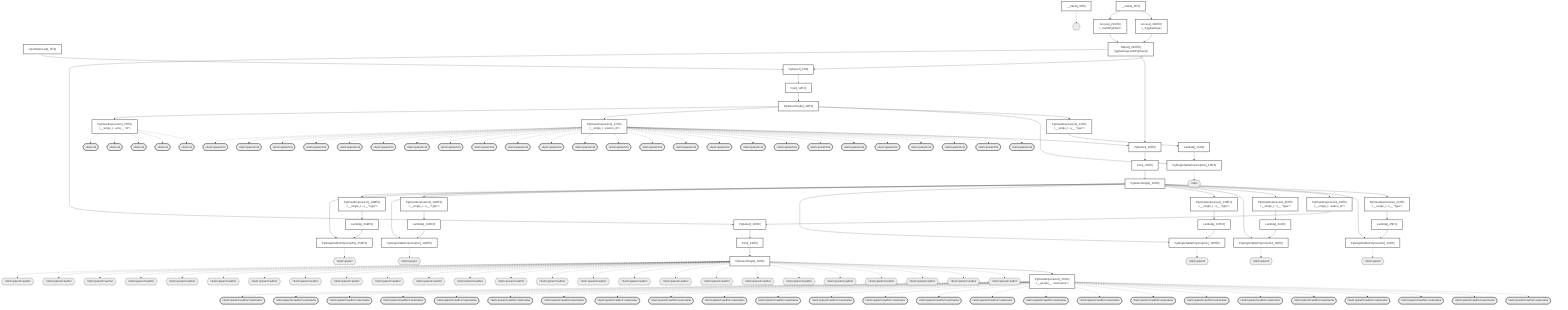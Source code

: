 graph TD
    classDef path fill:#eee,stroke:#000
    classDef plan fill:#fff,stroke-width:3px
    classDef itemplan fill:#fff,stroke-width:6px
    classDef sideeffectplan fill:#f00,stroke-width:6px

    %% subgraph fields
    P1{{"~"}}:::path
    P2{{">item"}}:::path
    P3{{">item>parent"}}:::path
    P4([">item>parent>id"]):::path
    %% P3 -.-> P4
    P5{{">item>parent>author"}}:::path
    P6([">item>parent>author>username"]):::path
    %% P5 -.-> P6
    %% P3 -.-> P5
    P7([">item>parent>id"]):::path
    %% P3 -.-> P7
    P8{{">item>parent>author"}}:::path
    P9([">item>parent>author>username"]):::path
    %% P8 -.-> P9
    %% P3 -.-> P8
    P10([">item>parent>id"]):::path
    %% P3 -.-> P10
    P11{{">item>parent>author"}}:::path
    P12([">item>parent>author>username"]):::path
    %% P11 -.-> P12
    %% P3 -.-> P11
    P13([">item>parent>id"]):::path
    %% P3 -.-> P13
    P14{{">item>parent>author"}}:::path
    P15([">item>parent>author>username"]):::path
    %% P14 -.-> P15
    %% P3 -.-> P14
    P16([">item>parent>id"]):::path
    %% P3 -.-> P16
    P17{{">item>parent>author"}}:::path
    P18([">item>parent>author>username"]):::path
    %% P17 -.-> P18
    %% P3 -.-> P17
    %% P2 -.-> P3
    P19([">item>id"]):::path
    %% P2 -.-> P19
    P20{{">item>parent"}}:::path
    P21([">item>parent>id"]):::path
    %% P20 -.-> P21
    P22{{">item>parent>author"}}:::path
    P23([">item>parent>author>username"]):::path
    %% P22 -.-> P23
    %% P20 -.-> P22
    P24([">item>parent>id"]):::path
    %% P20 -.-> P24
    P25{{">item>parent>author"}}:::path
    P26([">item>parent>author>username"]):::path
    %% P25 -.-> P26
    %% P20 -.-> P25
    P27([">item>parent>id"]):::path
    %% P20 -.-> P27
    P28{{">item>parent>author"}}:::path
    P29([">item>parent>author>username"]):::path
    %% P28 -.-> P29
    %% P20 -.-> P28
    P30([">item>parent>id"]):::path
    %% P20 -.-> P30
    P31{{">item>parent>author"}}:::path
    P32([">item>parent>author>username"]):::path
    %% P31 -.-> P32
    %% P20 -.-> P31
    P33([">item>parent>id"]):::path
    %% P20 -.-> P33
    P34{{">item>parent>author"}}:::path
    P35([">item>parent>author>username"]):::path
    %% P34 -.-> P35
    %% P20 -.-> P34
    %% P2 -.-> P20
    P36([">item>id"]):::path
    %% P2 -.-> P36
    P37{{">item>parent"}}:::path
    P38([">item>parent>id"]):::path
    %% P37 -.-> P38
    P39{{">item>parent>author"}}:::path
    P40([">item>parent>author>username"]):::path
    %% P39 -.-> P40
    %% P37 -.-> P39
    P41([">item>parent>id"]):::path
    %% P37 -.-> P41
    P42{{">item>parent>author"}}:::path
    P43([">item>parent>author>username"]):::path
    %% P42 -.-> P43
    %% P37 -.-> P42
    P44([">item>parent>id"]):::path
    %% P37 -.-> P44
    P45{{">item>parent>author"}}:::path
    P46([">item>parent>author>username"]):::path
    %% P45 -.-> P46
    %% P37 -.-> P45
    P47([">item>parent>id"]):::path
    %% P37 -.-> P47
    P48{{">item>parent>author"}}:::path
    P49([">item>parent>author>username"]):::path
    %% P48 -.-> P49
    %% P37 -.-> P48
    P50([">item>parent>id"]):::path
    %% P37 -.-> P50
    P51{{">item>parent>author"}}:::path
    P52([">item>parent>author>username"]):::path
    %% P51 -.-> P52
    %% P37 -.-> P51
    %% P2 -.-> P37
    P53([">item>id"]):::path
    %% P2 -.-> P53
    P54{{">item>parent"}}:::path
    P55([">item>parent>id"]):::path
    %% P54 -.-> P55
    P56{{">item>parent>author"}}:::path
    P57([">item>parent>author>username"]):::path
    %% P56 -.-> P57
    %% P54 -.-> P56
    P58([">item>parent>id"]):::path
    %% P54 -.-> P58
    P59{{">item>parent>author"}}:::path
    P60([">item>parent>author>username"]):::path
    %% P59 -.-> P60
    %% P54 -.-> P59
    P61([">item>parent>id"]):::path
    %% P54 -.-> P61
    P62{{">item>parent>author"}}:::path
    P63([">item>parent>author>username"]):::path
    %% P62 -.-> P63
    %% P54 -.-> P62
    P64([">item>parent>id"]):::path
    %% P54 -.-> P64
    P65{{">item>parent>author"}}:::path
    P66([">item>parent>author>username"]):::path
    %% P65 -.-> P66
    %% P54 -.-> P65
    P67([">item>parent>id"]):::path
    %% P54 -.-> P67
    P68{{">item>parent>author"}}:::path
    P69([">item>parent>author>username"]):::path
    %% P68 -.-> P69
    %% P54 -.-> P68
    %% P2 -.-> P54
    P70([">item>id"]):::path
    %% P2 -.-> P70
    P71{{">item>parent"}}:::path
    P72([">item>parent>id"]):::path
    %% P71 -.-> P72
    P73{{">item>parent>author"}}:::path
    P74([">item>parent>author>username"]):::path
    %% P73 -.-> P74
    %% P71 -.-> P73
    P75([">item>parent>id"]):::path
    %% P71 -.-> P75
    P76{{">item>parent>author"}}:::path
    P77([">item>parent>author>username"]):::path
    %% P76 -.-> P77
    %% P71 -.-> P76
    P78([">item>parent>id"]):::path
    %% P71 -.-> P78
    P79{{">item>parent>author"}}:::path
    P80([">item>parent>author>username"]):::path
    %% P79 -.-> P80
    %% P71 -.-> P79
    P81([">item>parent>id"]):::path
    %% P71 -.-> P81
    P82{{">item>parent>author"}}:::path
    P83([">item>parent>author>username"]):::path
    %% P82 -.-> P83
    %% P71 -.-> P82
    P84([">item>parent>id"]):::path
    %% P71 -.-> P84
    P85{{">item>parent>author"}}:::path
    P86([">item>parent>author>username"]):::path
    %% P85 -.-> P86
    %% P71 -.-> P85
    %% P2 -.-> P71
    P87([">item>id"]):::path
    %% P2 -.-> P87
    %% P1 -.-> P2
    %% end

    %% define plans
    __Value_3["__Value[_3∈0]<br /><context>"]:::plan
    __Value_5["__Value[_5∈0]<br /><rootValue>"]:::plan
    InputStaticLeaf_7["InputStaticLeaf[_7∈0]"]:::plan
    PgSelect_8["PgSelect[_8∈0]<br /><single_table_items>"]:::plan
    First_12["First[_12∈0]"]:::plan
    PgSelectSingle_13["PgSelectSingle[_13∈0]<br /><single_table_items>"]:::plan
    PgClassExpression_14["PgClassExpression[_14∈0]<br /><__single_t...s__.#quot;type#quot;>"]:::plan
    Lambda_15["Lambda[_15∈0]"]:::plan
    PgSingleTablePolymorphic_16["PgSingleTablePolymorphic[_16∈0]"]:::plan
    PgClassExpression_17["PgClassExpression[_17∈0]<br /><__single_t...parent_id#quot;>"]:::plan
    PgSelect_18["PgSelect[_18∈0]<br /><single_table_items>"]:::plan
    First_22["First[_22∈0]"]:::plan
    PgSelectSingle_23["PgSelectSingle[_23∈0]<br /><single_table_items>"]:::plan
    PgClassExpression_24["PgClassExpression[_24∈0]<br /><__single_t...s__.#quot;type#quot;>"]:::plan
    Lambda_25["Lambda[_25∈0]"]:::plan
    PgSingleTablePolymorphic_26["PgSingleTablePolymorphic[_26∈0]"]:::plan
    PgClassExpression_28["PgClassExpression[_28∈0]<br /><__single_t...author_id#quot;>"]:::plan
    PgSelect_29["PgSelect[_29∈0]<br /><people>"]:::plan
    First_33["First[_33∈0]"]:::plan
    PgSelectSingle_34["PgSelectSingle[_34∈0]<br /><people>"]:::plan
    PgClassExpression_35["PgClassExpression[_35∈0]<br /><__people__.#quot;username#quot;>"]:::plan
    PgClassExpression_72["PgClassExpression[_72∈0]<br /><__single_t...ems__.#quot;id#quot;>"]:::plan
    PgClassExpression_80["PgClassExpression[_80∈0]<br /><__single_t...s__.#quot;type#quot;>"]:::plan
    Lambda_81["Lambda[_81∈0]"]:::plan
    PgSingleTablePolymorphic_82["PgSingleTablePolymorphic[_82∈0]"]:::plan
    PgClassExpression_136["PgClassExpression[_136∈0]<br /><__single_t...s__.#quot;type#quot;>"]:::plan
    Lambda_137["Lambda[_137∈0]"]:::plan
    PgSingleTablePolymorphic_138["PgSingleTablePolymorphic[_138∈0]"]:::plan
    PgClassExpression_192["PgClassExpression[_192∈0]<br /><__single_t...s__.#quot;type#quot;>"]:::plan
    Lambda_193["Lambda[_193∈0]"]:::plan
    PgSingleTablePolymorphic_194["PgSingleTablePolymorphic[_194∈0]"]:::plan
    PgClassExpression_248["PgClassExpression[_248∈0]<br /><__single_t...s__.#quot;type#quot;>"]:::plan
    Lambda_249["Lambda[_249∈0]"]:::plan
    PgSingleTablePolymorphic_250["PgSingleTablePolymorphic[_250∈0]"]:::plan
    Access_290["Access[_290∈0]<br /><_3.pgSettings>"]:::plan
    Access_291["Access[_291∈0]<br /><_3.withPgClient>"]:::plan
    Object_292["Object[_292∈0]<br /><{pgSettings,withPgClient}>"]:::plan

    %% plan dependencies
    Object_292 --> PgSelect_8
    InputStaticLeaf_7 --> PgSelect_8
    PgSelect_8 --> First_12
    First_12 --> PgSelectSingle_13
    PgSelectSingle_13 --> PgClassExpression_14
    PgClassExpression_14 --> Lambda_15
    Lambda_15 --> PgSingleTablePolymorphic_16
    PgSelectSingle_13 --> PgSingleTablePolymorphic_16
    PgSelectSingle_13 --> PgClassExpression_17
    Object_292 --> PgSelect_18
    PgClassExpression_17 --> PgSelect_18
    PgSelect_18 --> First_22
    First_22 --> PgSelectSingle_23
    PgSelectSingle_23 --> PgClassExpression_24
    PgClassExpression_24 --> Lambda_25
    Lambda_25 --> PgSingleTablePolymorphic_26
    PgSelectSingle_23 --> PgSingleTablePolymorphic_26
    PgSelectSingle_23 --> PgClassExpression_28
    Object_292 --> PgSelect_29
    PgClassExpression_28 --> PgSelect_29
    PgSelect_29 --> First_33
    First_33 --> PgSelectSingle_34
    PgSelectSingle_34 --> PgClassExpression_35
    PgSelectSingle_13 --> PgClassExpression_72
    PgSelectSingle_23 --> PgClassExpression_80
    PgClassExpression_80 --> Lambda_81
    Lambda_81 --> PgSingleTablePolymorphic_82
    PgSelectSingle_23 --> PgSingleTablePolymorphic_82
    PgSelectSingle_23 --> PgClassExpression_136
    PgClassExpression_136 --> Lambda_137
    Lambda_137 --> PgSingleTablePolymorphic_138
    PgSelectSingle_23 --> PgSingleTablePolymorphic_138
    PgSelectSingle_23 --> PgClassExpression_192
    PgClassExpression_192 --> Lambda_193
    Lambda_193 --> PgSingleTablePolymorphic_194
    PgSelectSingle_23 --> PgSingleTablePolymorphic_194
    PgSelectSingle_23 --> PgClassExpression_248
    PgClassExpression_248 --> Lambda_249
    Lambda_249 --> PgSingleTablePolymorphic_250
    PgSelectSingle_23 --> PgSingleTablePolymorphic_250
    __Value_3 --> Access_290
    __Value_3 --> Access_291
    Access_290 --> Object_292
    Access_291 --> Object_292

    %% plan-to-path relationships
    __Value_5 -.-> P1
    PgSingleTablePolymorphic_16 -.-> P2
    PgSingleTablePolymorphic_26 -.-> P3
    PgClassExpression_17 -.-> P4
    PgSelectSingle_34 -.-> P5
    PgClassExpression_35 -.-> P6
    PgClassExpression_17 -.-> P7
    PgSelectSingle_34 -.-> P8
    PgClassExpression_35 -.-> P9
    PgClassExpression_17 -.-> P10
    PgSelectSingle_34 -.-> P11
    PgClassExpression_35 -.-> P12
    PgClassExpression_17 -.-> P13
    PgSelectSingle_34 -.-> P14
    PgClassExpression_35 -.-> P15
    PgClassExpression_17 -.-> P16
    PgSelectSingle_34 -.-> P17
    PgClassExpression_35 -.-> P18
    PgClassExpression_72 -.-> P19
    PgSingleTablePolymorphic_82 -.-> P20
    PgClassExpression_17 -.-> P21
    PgSelectSingle_34 -.-> P22
    PgClassExpression_35 -.-> P23
    PgClassExpression_17 -.-> P24
    PgSelectSingle_34 -.-> P25
    PgClassExpression_35 -.-> P26
    PgClassExpression_17 -.-> P27
    PgSelectSingle_34 -.-> P28
    PgClassExpression_35 -.-> P29
    PgClassExpression_17 -.-> P30
    PgSelectSingle_34 -.-> P31
    PgClassExpression_35 -.-> P32
    PgClassExpression_17 -.-> P33
    PgSelectSingle_34 -.-> P34
    PgClassExpression_35 -.-> P35
    PgClassExpression_72 -.-> P36
    PgSingleTablePolymorphic_138 -.-> P37
    PgClassExpression_17 -.-> P38
    PgSelectSingle_34 -.-> P39
    PgClassExpression_35 -.-> P40
    PgClassExpression_17 -.-> P41
    PgSelectSingle_34 -.-> P42
    PgClassExpression_35 -.-> P43
    PgClassExpression_17 -.-> P44
    PgSelectSingle_34 -.-> P45
    PgClassExpression_35 -.-> P46
    PgClassExpression_17 -.-> P47
    PgSelectSingle_34 -.-> P48
    PgClassExpression_35 -.-> P49
    PgClassExpression_17 -.-> P50
    PgSelectSingle_34 -.-> P51
    PgClassExpression_35 -.-> P52
    PgClassExpression_72 -.-> P53
    PgSingleTablePolymorphic_194 -.-> P54
    PgClassExpression_17 -.-> P55
    PgSelectSingle_34 -.-> P56
    PgClassExpression_35 -.-> P57
    PgClassExpression_17 -.-> P58
    PgSelectSingle_34 -.-> P59
    PgClassExpression_35 -.-> P60
    PgClassExpression_17 -.-> P61
    PgSelectSingle_34 -.-> P62
    PgClassExpression_35 -.-> P63
    PgClassExpression_17 -.-> P64
    PgSelectSingle_34 -.-> P65
    PgClassExpression_35 -.-> P66
    PgClassExpression_17 -.-> P67
    PgSelectSingle_34 -.-> P68
    PgClassExpression_35 -.-> P69
    PgClassExpression_72 -.-> P70
    PgSingleTablePolymorphic_250 -.-> P71
    PgClassExpression_17 -.-> P72
    PgSelectSingle_34 -.-> P73
    PgClassExpression_35 -.-> P74
    PgClassExpression_17 -.-> P75
    PgSelectSingle_34 -.-> P76
    PgClassExpression_35 -.-> P77
    PgClassExpression_17 -.-> P78
    PgSelectSingle_34 -.-> P79
    PgClassExpression_35 -.-> P80
    PgClassExpression_17 -.-> P81
    PgSelectSingle_34 -.-> P82
    PgClassExpression_35 -.-> P83
    PgClassExpression_17 -.-> P84
    PgSelectSingle_34 -.-> P85
    PgClassExpression_35 -.-> P86
    PgClassExpression_72 -.-> P87

    %% allocate buckets
    classDef bucket0 stroke:#696969
    class __Value_3,__Value_5,InputStaticLeaf_7,PgSelect_8,First_12,PgSelectSingle_13,PgClassExpression_14,Lambda_15,PgSingleTablePolymorphic_16,PgClassExpression_17,PgSelect_18,First_22,PgSelectSingle_23,PgClassExpression_24,Lambda_25,PgSingleTablePolymorphic_26,PgClassExpression_28,PgSelect_29,First_33,PgSelectSingle_34,PgClassExpression_35,PgClassExpression_72,PgClassExpression_80,Lambda_81,PgSingleTablePolymorphic_82,PgClassExpression_136,Lambda_137,PgSingleTablePolymorphic_138,PgClassExpression_192,Lambda_193,PgSingleTablePolymorphic_194,PgClassExpression_248,Lambda_249,PgSingleTablePolymorphic_250,Access_290,Access_291,Object_292 bucket0